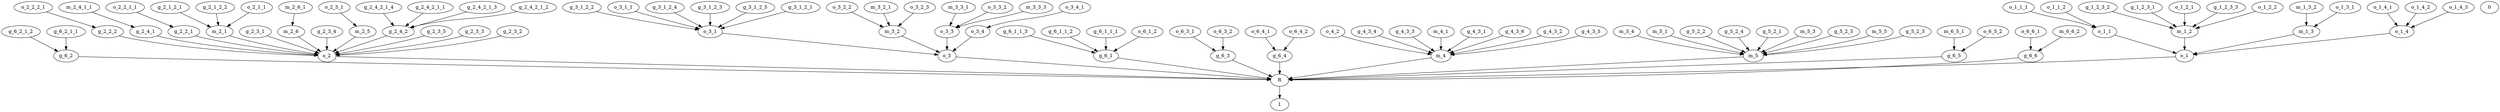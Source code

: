 digraph G {
  o_1_4;
  g_6_2;
  g_1_2_3_2;
  g_6_1_1_3;
  g_2_1_2_1;
  o_6_4_1;
  g_2_1_2_2;
  g_3_1_2_2;
  m_5_4;
  m_5_1;
  g_2_2_2;
  g_6_1_1_2;
  g_5_2_2;
  g_1_2_3_1;
  o_1_2_1;
  g_2_4_1;
  o_1_1;
  g_6_1_1_1;
  o_3_1_1;
  o_6_6_1;
  g_2_2_1;
  o_2;
  o_2_2_2_1;
  m_3_3_1;
  g_6_2_1_2;
  o_3_3_2;
  o_6_4_2;
  g_2_4_2_1_4;
  o_1;
  o_1_4_1;
  o_3_2_2;
  m_3_3_3;
  o_3;
  g_5_2_4;
  g_2_4_2_1_1;
  g_5_2_1;
  0;
  m_2_1;
  o_6_1_2;
  m_5_3;
  o_3_1;
  m_3_2_1;
  g_3_1_2_4;
  g_6_2_1_1;
  o_4_2;
  m_2_6_1;
  g_4_3_4;
  g_4_3_3;
  g_2_3_1;
  o_3_2_3;
  m_2_4_1_1;
  o_2_5_1;
  g_3_1_2_3;
  m_1_2;
  m_2_6;
  1;
  m_3_2;
  m_1_3;
  g_2_3_4;
  g_1_2_3_3;
  m_2_5;
  o_1_1_1;
  m_6_5_1;
  g_5_2_5;
  R;
  g_2_4_2;
  o_3_3;
  m_4_1;
  g_6_1;
  o_6_3_1;
  g_3_1_2_5;
  o_1_4_2;
  m_6_6_2;
  g_4_3_1;
  o_3_4;
  m_5_5;
  g_3_1_2_1;
  g_2_3_5;
  o_6_5_2;
  o_6_3_2;
  o_1_4_3;
  o_3_4_1;
  o_2_1_1;
  g_5_2_3;
  g_6_3;
  g_6_4;
  m_4;
  m_5;
  g_6_5;
  o_2_2_1_1;
  g_2_4_2_1_3;
  g_4_3_6;
  g_6_6;
  o_1_1_2;
  o_1_2_2;
  g_2_3_3;
  m_1_3_2;
  g_4_3_2;
  g_2_3_2;
  o_1_3_1;
  g_2_4_2_1_2;
  g_4_3_5;
  o_2 -> R;
  g_3_1_2_2 -> o_3_1;
  o_1 -> R;
  g_6_1_1_3 -> g_6_1;
  o_1_4 -> o_1;
  g_4_3_2 -> m_4;
  g_5_2_1 -> m_5;
  g_6_2_1_2 -> g_6_2;
  o_1_4_1 -> o_1_4;
  g_2_2_1 -> o_2;
  o_6_5_2 -> g_6_5;
  g_6_1_1_2 -> g_6_1;
  o_1_1_2 -> o_1_1;
  m_2_1 -> o_2;
  m_2_6 -> o_2;
  g_2_3_3 -> o_2;
  g_6_3 -> R;
  o_6_4_1 -> g_6_4;
  g_4_3_5 -> m_4;
  o_3_2_2 -> m_3_2;
  o_1_1 -> o_1;
  g_2_1_2_2 -> m_2_1;
  o_1_4_3 -> o_1_4;
  g_2_4_2 -> o_2;
  m_1_3_2 -> m_1_3;
  g_5_2_4 -> m_5;
  o_1_2_1 -> m_1_2;
  m_5_4 -> m_5;
  g_2_4_2_1_2 -> g_2_4_2;
  m_3_2_1 -> m_3_2;
  g_2_3_2 -> o_2;
  g_4_3_4 -> m_4;
  o_2_5_1 -> m_2_5;
  m_1_3 -> o_1;
  g_4_3_3 -> m_4;
  g_6_1 -> R;
  o_1_2_2 -> m_1_2;
  g_6_6 -> R;
  o_3_4 -> o_3;
  o_6_4_2 -> g_6_4;
  o_6_3_2 -> g_6_3;
  g_3_1_2_1 -> o_3_1;
  m_2_5 -> o_2;
  m_5_3 -> m_5;
  o_3 -> R;
  m_6_6_2 -> g_6_6;
  g_2_4_2_1_1 -> g_2_4_2;
  m_4 -> R;
  g_2_1_2_1 -> m_2_1;
  g_1_2_3_1 -> m_1_2;
  o_1_3_1 -> m_1_3;
  m_3_3_1 -> o_3_3;
  o_2_2_2_1 -> g_2_2_2;
  o_2_1_1 -> m_2_1;
  g_6_2 -> R;
  o_6_6_1 -> g_6_6;
  g_6_4 -> R;
  g_6_2_1_1 -> g_6_2;
  m_1_2 -> o_1;
  g_2_4_2_1_4 -> g_2_4_2;
  o_3_1 -> o_3;
  o_3_4_1 -> o_3_4;
  g_3_1_2_3 -> o_3_1;
  o_3_2_3 -> m_3_2;
  g_5_2_5 -> m_5;
  g_2_3_5 -> o_2;
  g_4_3_6 -> m_4;
  o_6_1_2 -> g_6_1;
  m_2_6_1 -> m_2_6;
  m_3_2 -> o_3;
  g_5_2_2 -> m_5;
  m_5_1 -> m_5;
  g_1_2_3_3 -> m_1_2;
  o_4_2 -> m_4;
  o_3_3 -> o_3;
  m_2_4_1_1 -> g_2_4_1;
  o_6_3_1 -> g_6_3;
  g_2_2_2 -> o_2;
  g_3_1_2_5 -> o_3_1;
  o_1_1_1 -> o_1_1;
  g_2_3_4 -> o_2;
  m_6_5_1 -> g_6_5;
  m_5_5 -> m_5;
  o_3_1_1 -> o_3_1;
  g_6_5 -> R;
  m_5 -> R;
  o_2_2_1_1 -> g_2_2_1;
  g_4_3_1 -> m_4;
  g_1_2_3_2 -> m_1_2;
  o_3_3_2 -> o_3_3;
  o_1_4_2 -> o_1_4;
  m_3_3_3 -> o_3_3;
  g_3_1_2_4 -> o_3_1;
  R -> 1;
  g_2_4_1 -> o_2;
  g_5_2_3 -> m_5;
  g_2_3_1 -> o_2;
  g_6_1_1_1 -> g_6_1;
  m_4_1 -> m_4;
  g_2_4_2_1_3 -> g_2_4_2;
}

